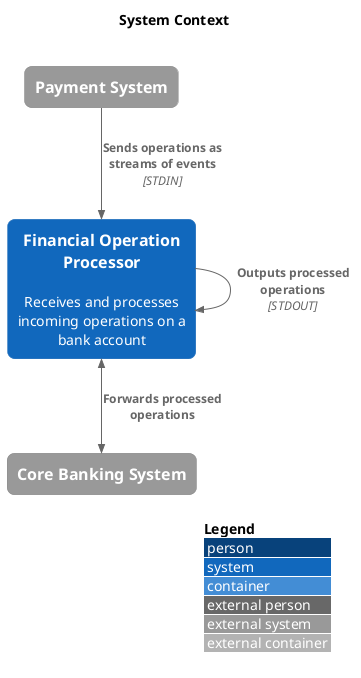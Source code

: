 @startuml "System Context"
!include <C4/C4_Container>

title System Context\n

skinparam DefaultTextAlignment center
skinparam RoundCorner 15

SHOW_PERSON_OUTLINE()
LAYOUT_WITH_LEGEND()

System_Ext(payment, "Payment System")
System(fop, "Financial Operation Processor", "Receives and processes incoming operations on a bank account")
System_Ext(core_banking, "Core Banking System")

Rel(payment, fop, "Sends operations as streams of events","STDIN")
Rel(fop, fop, "Outputs processed operations","STDOUT")
BiRel(fop, core_banking, "Forwards processed operations")

@enduml

